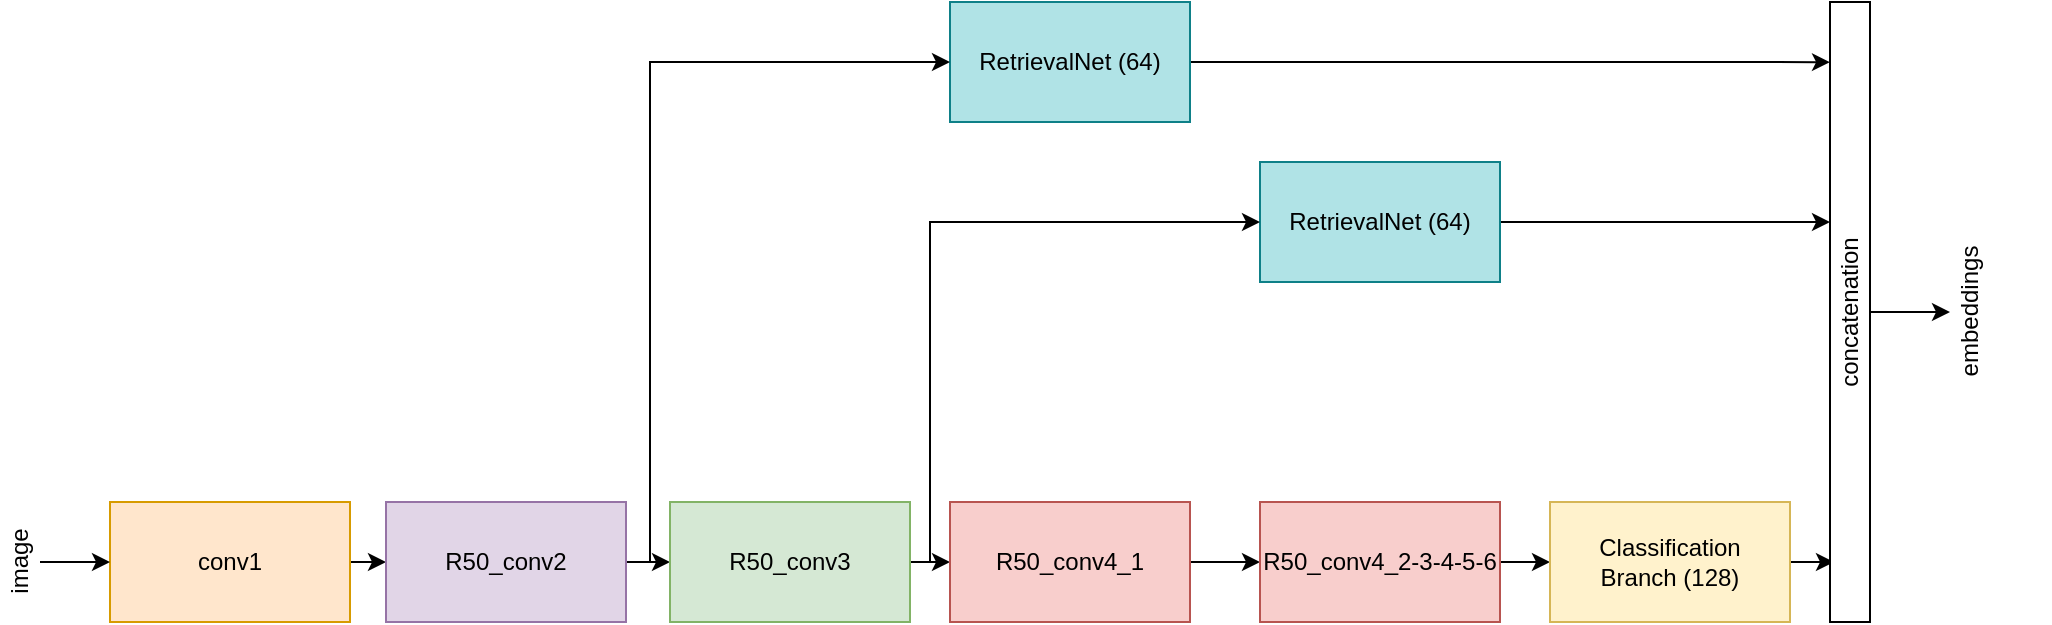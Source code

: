 <mxfile version="18.0.8" type="device"><diagram id="T6G_AJsC7ofdgZiTMQge" name="Page-1"><mxGraphModel dx="1203" dy="784" grid="1" gridSize="10" guides="1" tooltips="1" connect="1" arrows="1" fold="1" page="1" pageScale="1" pageWidth="827" pageHeight="1169" math="0" shadow="0"><root><mxCell id="0"/><mxCell id="1" parent="0"/><mxCell id="_4hAHzh5c5QQ4x6NKG3b-1" style="edgeStyle=orthogonalEdgeStyle;rounded=0;orthogonalLoop=1;jettySize=auto;html=1;exitX=1;exitY=0.5;exitDx=0;exitDy=0;entryX=0;entryY=0.5;entryDx=0;entryDy=0;" parent="1" source="_4hAHzh5c5QQ4x6NKG3b-2" target="_4hAHzh5c5QQ4x6NKG3b-4" edge="1"><mxGeometry relative="1" as="geometry"/></mxCell><mxCell id="_4hAHzh5c5QQ4x6NKG3b-2" value="conv1" style="rounded=0;whiteSpace=wrap;html=1;fillColor=#ffe6cc;strokeColor=#d79b00;" parent="1" vertex="1"><mxGeometry x="90" y="370" width="120" height="60" as="geometry"/></mxCell><mxCell id="_4hAHzh5c5QQ4x6NKG3b-3" style="edgeStyle=orthogonalEdgeStyle;rounded=0;orthogonalLoop=1;jettySize=auto;html=1;exitX=1;exitY=0.5;exitDx=0;exitDy=0;entryX=0;entryY=0.5;entryDx=0;entryDy=0;" parent="1" source="_4hAHzh5c5QQ4x6NKG3b-4" target="_4hAHzh5c5QQ4x6NKG3b-6" edge="1"><mxGeometry relative="1" as="geometry"/></mxCell><mxCell id="_4hAHzh5c5QQ4x6NKG3b-4" value="R50_conv2" style="rounded=0;whiteSpace=wrap;html=1;fillColor=#e1d5e7;strokeColor=#9673a6;" parent="1" vertex="1"><mxGeometry x="228" y="370" width="120" height="60" as="geometry"/></mxCell><mxCell id="_4hAHzh5c5QQ4x6NKG3b-5" style="edgeStyle=orthogonalEdgeStyle;rounded=0;orthogonalLoop=1;jettySize=auto;html=1;exitX=1;exitY=0.5;exitDx=0;exitDy=0;entryX=0.5;entryY=0;entryDx=0;entryDy=0;" parent="1" source="_4hAHzh5c5QQ4x6NKG3b-6" edge="1"><mxGeometry relative="1" as="geometry"><mxPoint x="510" y="400" as="targetPoint"/></mxGeometry></mxCell><mxCell id="_4hAHzh5c5QQ4x6NKG3b-6" value="R50_conv3" style="rounded=0;whiteSpace=wrap;html=1;fillColor=#d5e8d4;strokeColor=#82b366;" parent="1" vertex="1"><mxGeometry x="370" y="370" width="120" height="60" as="geometry"/></mxCell><mxCell id="_4hAHzh5c5QQ4x6NKG3b-7" style="edgeStyle=orthogonalEdgeStyle;rounded=0;orthogonalLoop=1;jettySize=auto;html=1;entryX=0;entryY=0.5;entryDx=0;entryDy=0;" parent="1" source="_4hAHzh5c5QQ4x6NKG3b-8" target="_4hAHzh5c5QQ4x6NKG3b-2" edge="1"><mxGeometry relative="1" as="geometry"/></mxCell><mxCell id="_4hAHzh5c5QQ4x6NKG3b-8" value="image" style="text;html=1;align=center;verticalAlign=middle;resizable=0;points=[];autosize=1;strokeColor=none;fillColor=none;rotation=-90;" parent="1" vertex="1"><mxGeometry x="20" y="390" width="50" height="20" as="geometry"/></mxCell><mxCell id="_4hAHzh5c5QQ4x6NKG3b-23" style="edgeStyle=orthogonalEdgeStyle;rounded=0;orthogonalLoop=1;jettySize=auto;html=1;exitX=1;exitY=0.5;exitDx=0;exitDy=0;entryX=0;entryY=0.5;entryDx=0;entryDy=0;" parent="1" source="_4hAHzh5c5QQ4x6NKG3b-24" target="_4hAHzh5c5QQ4x6NKG3b-26" edge="1"><mxGeometry relative="1" as="geometry"><Array as="points"><mxPoint x="650" y="400"/><mxPoint x="650" y="400"/></Array></mxGeometry></mxCell><mxCell id="_4hAHzh5c5QQ4x6NKG3b-24" value="R50_conv4_1" style="rounded=0;whiteSpace=wrap;html=1;fillColor=#f8cecc;strokeColor=#b85450;" parent="1" vertex="1"><mxGeometry x="510" y="370" width="120" height="60" as="geometry"/></mxCell><mxCell id="DnoiF4lLr_lYsWmeEZnb-5" style="edgeStyle=orthogonalEdgeStyle;rounded=0;orthogonalLoop=1;jettySize=auto;html=1;entryX=0;entryY=0.5;entryDx=0;entryDy=0;" parent="1" source="_4hAHzh5c5QQ4x6NKG3b-26" target="DnoiF4lLr_lYsWmeEZnb-1" edge="1"><mxGeometry relative="1" as="geometry"/></mxCell><mxCell id="_4hAHzh5c5QQ4x6NKG3b-26" value="R50_conv4_2-3-4-5-6" style="rounded=0;whiteSpace=wrap;html=1;fillColor=#f8cecc;strokeColor=#b85450;" parent="1" vertex="1"><mxGeometry x="665" y="370" width="120" height="60" as="geometry"/></mxCell><mxCell id="4JLeaQuB43KLTXi4MiQ2-5" style="edgeStyle=orthogonalEdgeStyle;rounded=0;orthogonalLoop=1;jettySize=auto;html=1;exitX=1;exitY=0.5;exitDx=0;exitDy=0;entryX=0;entryY=0.355;entryDx=0;entryDy=0;entryPerimeter=0;" edge="1" parent="1" source="jMC1ZTMj8VXc-hpnzQUy-1" target="4JLeaQuB43KLTXi4MiQ2-2"><mxGeometry relative="1" as="geometry"/></mxCell><mxCell id="jMC1ZTMj8VXc-hpnzQUy-1" value="RetrievalNet (64)" style="rounded=0;whiteSpace=wrap;html=1;fillColor=#b0e3e6;strokeColor=#0e8088;" parent="1" vertex="1"><mxGeometry x="665" y="200" width="120" height="60" as="geometry"/></mxCell><mxCell id="4JLeaQuB43KLTXi4MiQ2-6" style="edgeStyle=orthogonalEdgeStyle;rounded=0;orthogonalLoop=1;jettySize=auto;html=1;entryX=0;entryY=0.097;entryDx=0;entryDy=0;entryPerimeter=0;" edge="1" parent="1" source="jMC1ZTMj8VXc-hpnzQUy-2" target="4JLeaQuB43KLTXi4MiQ2-2"><mxGeometry relative="1" as="geometry"/></mxCell><mxCell id="jMC1ZTMj8VXc-hpnzQUy-2" value="RetrievalNet (64)" style="rounded=0;whiteSpace=wrap;html=1;fillColor=#b0e3e6;strokeColor=#0e8088;" parent="1" vertex="1"><mxGeometry x="510" y="120" width="120" height="60" as="geometry"/></mxCell><mxCell id="jMC1ZTMj8VXc-hpnzQUy-3" value="" style="endArrow=classic;html=1;rounded=0;entryX=0;entryY=0.5;entryDx=0;entryDy=0;" parent="1" target="jMC1ZTMj8VXc-hpnzQUy-1" edge="1"><mxGeometry width="50" height="50" relative="1" as="geometry"><mxPoint x="500" y="400" as="sourcePoint"/><mxPoint x="720" y="370" as="targetPoint"/><Array as="points"><mxPoint x="500" y="230"/></Array></mxGeometry></mxCell><mxCell id="jMC1ZTMj8VXc-hpnzQUy-4" value="" style="endArrow=classic;html=1;rounded=0;entryX=0;entryY=0.5;entryDx=0;entryDy=0;" parent="1" target="jMC1ZTMj8VXc-hpnzQUy-2" edge="1"><mxGeometry width="50" height="50" relative="1" as="geometry"><mxPoint x="360" y="400" as="sourcePoint"/><mxPoint x="720" y="370" as="targetPoint"/><Array as="points"><mxPoint x="360" y="150"/></Array></mxGeometry></mxCell><mxCell id="4JLeaQuB43KLTXi4MiQ2-10" style="edgeStyle=orthogonalEdgeStyle;rounded=0;orthogonalLoop=1;jettySize=auto;html=1;exitX=1;exitY=0.5;exitDx=0;exitDy=0;entryX=0.1;entryY=0.903;entryDx=0;entryDy=0;entryPerimeter=0;" edge="1" parent="1" source="DnoiF4lLr_lYsWmeEZnb-1" target="4JLeaQuB43KLTXi4MiQ2-2"><mxGeometry relative="1" as="geometry"/></mxCell><mxCell id="DnoiF4lLr_lYsWmeEZnb-1" value="Classification&lt;br&gt;Branch (128)" style="rounded=0;whiteSpace=wrap;html=1;fillColor=#fff2cc;strokeColor=#d6b656;" parent="1" vertex="1"><mxGeometry x="810" y="370" width="120" height="60" as="geometry"/></mxCell><mxCell id="4JLeaQuB43KLTXi4MiQ2-1" style="edgeStyle=orthogonalEdgeStyle;rounded=0;orthogonalLoop=1;jettySize=auto;html=1;exitX=1;exitY=0.5;exitDx=0;exitDy=0;entryX=0.375;entryY=0.5;entryDx=0;entryDy=0;entryPerimeter=0;" edge="1" parent="1" source="4JLeaQuB43KLTXi4MiQ2-2" target="4JLeaQuB43KLTXi4MiQ2-3"><mxGeometry relative="1" as="geometry"/></mxCell><mxCell id="4JLeaQuB43KLTXi4MiQ2-2" value="concatenation" style="rounded=0;whiteSpace=wrap;html=1;horizontal=0;" vertex="1" parent="1"><mxGeometry x="950" y="120" width="20" height="310" as="geometry"/></mxCell><mxCell id="4JLeaQuB43KLTXi4MiQ2-3" value="embeddings" style="text;html=1;align=center;verticalAlign=middle;resizable=0;points=[];autosize=1;strokeColor=none;fillColor=none;horizontal=0;" vertex="1" parent="1"><mxGeometry x="980" y="265" width="80" height="20" as="geometry"/></mxCell></root></mxGraphModel></diagram></mxfile>